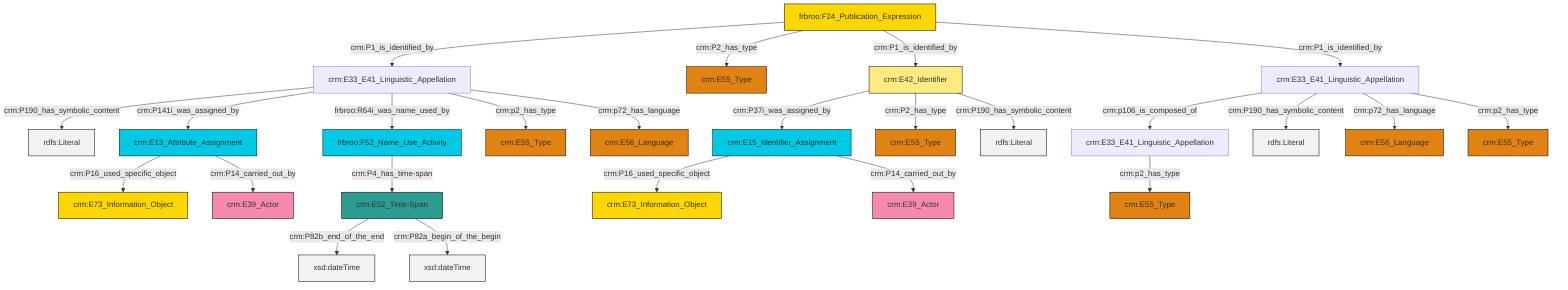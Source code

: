 graph TD
classDef Literal fill:#f2f2f2,stroke:#000000;
classDef CRM_Entity fill:#FFFFFF,stroke:#000000;
classDef Temporal_Entity fill:#00C9E6, stroke:#000000;
classDef Type fill:#E18312, stroke:#000000;
classDef Time-Span fill:#2C9C91, stroke:#000000;
classDef Appellation fill:#FFEB7F, stroke:#000000;
classDef Place fill:#008836, stroke:#000000;
classDef Persistent_Item fill:#B266B2, stroke:#000000;
classDef Conceptual_Object fill:#FFD700, stroke:#000000;
classDef Physical_Thing fill:#D2B48C, stroke:#000000;
classDef Actor fill:#f58aad, stroke:#000000;
classDef PC_Classes fill:#4ce600, stroke:#000000;
classDef Multi fill:#cccccc,stroke:#000000;

4["frbroo:F24_Publication_Expression"]:::Conceptual_Object -->|crm:P1_is_identified_by| 6["crm:E33_E41_Linguistic_Appellation"]:::Default
7["crm:E42_Identifier"]:::Appellation -->|crm:P37i_was_assigned_by| 8["crm:E15_Identifier_Assignment"]:::Temporal_Entity
9["crm:E13_Attribute_Assignment"]:::Temporal_Entity -->|crm:P16_used_specific_object| 2["crm:E73_Information_Object"]:::Conceptual_Object
17["crm:E33_E41_Linguistic_Appellation"]:::Default -->|crm:p106_is_composed_of| 18["crm:E33_E41_Linguistic_Appellation"]:::Default
6["crm:E33_E41_Linguistic_Appellation"]:::Default -->|crm:P190_has_symbolic_content| 19[rdfs:Literal]:::Literal
20["crm:E52_Time-Span"]:::Time-Span -->|crm:P82b_end_of_the_end| 21[xsd:dateTime]:::Literal
18["crm:E33_E41_Linguistic_Appellation"]:::Default -->|crm:p2_has_type| 15["crm:E55_Type"]:::Type
4["frbroo:F24_Publication_Expression"]:::Conceptual_Object -->|crm:P2_has_type| 22["crm:E55_Type"]:::Type
4["frbroo:F24_Publication_Expression"]:::Conceptual_Object -->|crm:P1_is_identified_by| 7["crm:E42_Identifier"]:::Appellation
17["crm:E33_E41_Linguistic_Appellation"]:::Default -->|crm:P190_has_symbolic_content| 29[rdfs:Literal]:::Literal
8["crm:E15_Identifier_Assignment"]:::Temporal_Entity -->|crm:P16_used_specific_object| 32["crm:E73_Information_Object"]:::Conceptual_Object
7["crm:E42_Identifier"]:::Appellation -->|crm:P2_has_type| 24["crm:E55_Type"]:::Type
6["crm:E33_E41_Linguistic_Appellation"]:::Default -->|crm:P141i_was_assigned_by| 9["crm:E13_Attribute_Assignment"]:::Temporal_Entity
7["crm:E42_Identifier"]:::Appellation -->|crm:P190_has_symbolic_content| 37[rdfs:Literal]:::Literal
4["frbroo:F24_Publication_Expression"]:::Conceptual_Object -->|crm:P1_is_identified_by| 17["crm:E33_E41_Linguistic_Appellation"]:::Default
17["crm:E33_E41_Linguistic_Appellation"]:::Default -->|crm:p72_has_language| 34["crm:E56_Language"]:::Type
38["frbroo:F52_Name_Use_Activity"]:::Temporal_Entity -->|crm:P4_has_time-span| 20["crm:E52_Time-Span"]:::Time-Span
6["crm:E33_E41_Linguistic_Appellation"]:::Default -->|frbroo:R64i_was_name_used_by| 38["frbroo:F52_Name_Use_Activity"]:::Temporal_Entity
20["crm:E52_Time-Span"]:::Time-Span -->|crm:P82a_begin_of_the_begin| 42[xsd:dateTime]:::Literal
17["crm:E33_E41_Linguistic_Appellation"]:::Default -->|crm:p2_has_type| 0["crm:E55_Type"]:::Type
6["crm:E33_E41_Linguistic_Appellation"]:::Default -->|crm:p2_has_type| 30["crm:E55_Type"]:::Type
6["crm:E33_E41_Linguistic_Appellation"]:::Default -->|crm:p72_has_language| 12["crm:E56_Language"]:::Type
9["crm:E13_Attribute_Assignment"]:::Temporal_Entity -->|crm:P14_carried_out_by| 44["crm:E39_Actor"]:::Actor
8["crm:E15_Identifier_Assignment"]:::Temporal_Entity -->|crm:P14_carried_out_by| 26["crm:E39_Actor"]:::Actor